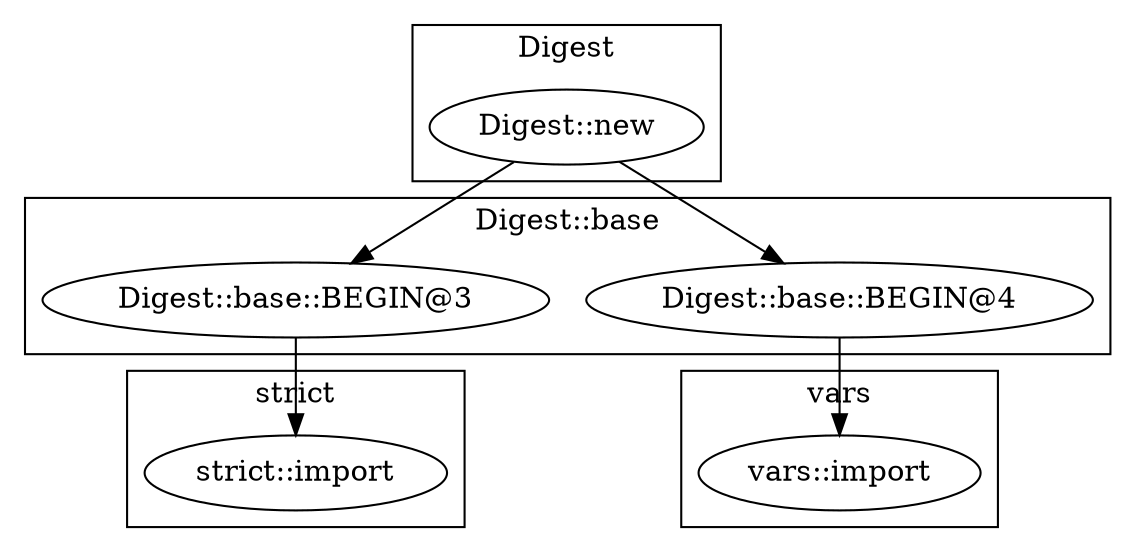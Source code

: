 digraph {
graph [overlap=false]
subgraph cluster_Digest_base {
	label="Digest::base";
	"Digest::base::BEGIN@3";
	"Digest::base::BEGIN@4";
}
subgraph cluster_vars {
	label="vars";
	"vars::import";
}
subgraph cluster_strict {
	label="strict";
	"strict::import";
}
subgraph cluster_Digest {
	label="Digest";
	"Digest::new";
}
"Digest::new" -> "Digest::base::BEGIN@4";
"Digest::base::BEGIN@4" -> "vars::import";
"Digest::new" -> "Digest::base::BEGIN@3";
"Digest::base::BEGIN@3" -> "strict::import";
}
